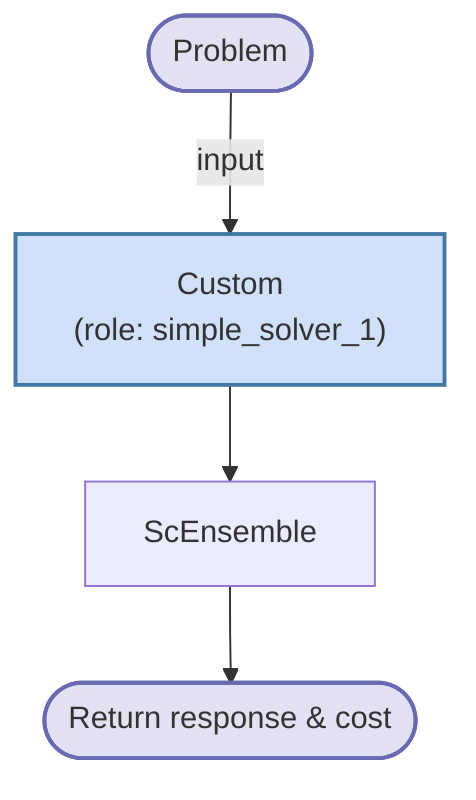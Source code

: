 flowchart TD
    %% Nodes
    PROBLEM([Problem])
    C["Custom<br/>(role: simple_solver_1)"]
    ENSEMBLE["ScEnsemble<br/>"]
    RETURN([Return response & cost])

    %% Styles
    classDef CustomOp fill:#d0e1f9,stroke:#4378a2,stroke-width:2px;
    classDef ProgramOp fill:#f9c2c2,stroke:#c23737,stroke-width:2px;
    classDef ScEnSembleOp    fill:#f9e4b7,stroke:#b99b37,stroke-width:2px;
    classDef Interface fill:#e2e2f2,stroke:#6a6ab2,stroke-width:2px;

    %% Assign classes
    class C CustomOp
    class PROBLEM Interface
    class RETURN Interface

    %% Flow (arrows show data relationships)
    PROBLEM --> |input|C
    C --> ENSEMBLE
    ENSEMBLE --> RETURN